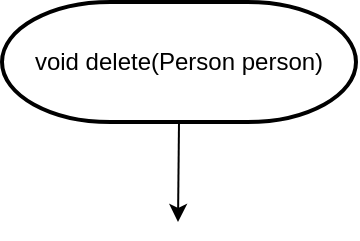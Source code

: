<mxfile version="14.4.8" type="github">
  <diagram id="snMSLyNpEliFtqH8T0_m" name="페이지-1">
    <mxGraphModel dx="1422" dy="1963" grid="1" gridSize="10" guides="1" tooltips="1" connect="1" arrows="0" fold="1" page="1" pageScale="1" pageWidth="827" pageHeight="1169" math="0" shadow="0">
      <root>
        <mxCell id="0" />
        <mxCell id="1" parent="0" />
        <mxCell id="lsQyMnqyiSCvds43gTbh-18" style="edgeStyle=orthogonalEdgeStyle;rounded=0;orthogonalLoop=1;jettySize=auto;html=1;exitX=0.5;exitY=1;exitDx=0;exitDy=0;exitPerimeter=0;entryX=0.5;entryY=0;entryDx=0;entryDy=0;" parent="1" source="lsQyMnqyiSCvds43gTbh-4" edge="1">
          <mxGeometry relative="1" as="geometry">
            <mxPoint x="388" y="-1020" as="targetPoint" />
          </mxGeometry>
        </mxCell>
        <mxCell id="lsQyMnqyiSCvds43gTbh-4" value="&lt;span style=&quot;text-align: left&quot;&gt;void delete(Person person)&lt;/span&gt;" style="strokeWidth=2;html=1;shape=mxgraph.flowchart.terminator;whiteSpace=wrap;" parent="1" vertex="1">
          <mxGeometry x="300" y="-1130" width="177" height="60" as="geometry" />
        </mxCell>
      </root>
    </mxGraphModel>
  </diagram>
</mxfile>
